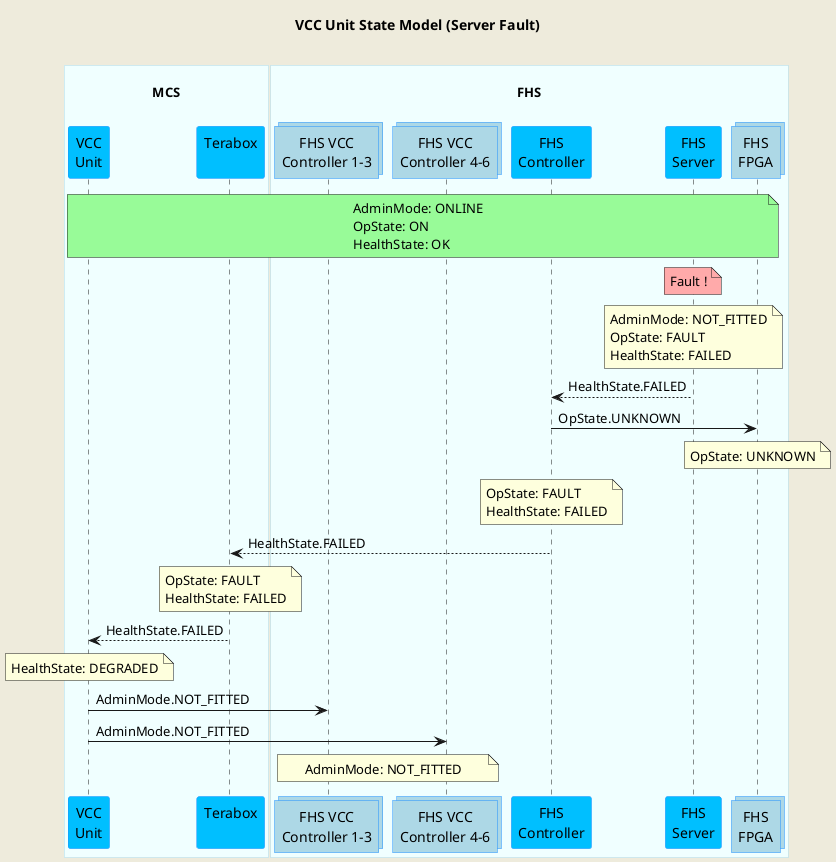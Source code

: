 @startuml
'https://plantuml.com/sequence-diagram
skinparam backgroundColor #EEEBDC
skinparam sequence {
ParticipantBorderColor DodgerBlue
ParticipantBackgroundColor DeepSkyBlue
ActorBorderColor DarkGreen
ActorBackgroundColor Green
BoxBorderColor LightBlue
BoxBackgroundColor #F0FFFF
}
skinparam collections {
  BackGroundColor LightBlue
  BorderColor DodgerBlue
}
skinparam database {
  BackgroundColor LightGreen
  BorderColor DarkGreen
}
title VCC Unit State Model (Server Fault)\n
' participant "LMC\n" as lmc #Thistle
box "\nMCS\n"
  participant "VCC\nUnit" as vcc_unit
  ' participant "Switch\n400Gb" as switch
  participant "Terabox\n" as terabox
end box
' participant "Local\nCache" as cache #Salmon
' participant "PDU\n" as pdu #Orange
' participant "FHS\nBMC" as fhs_bmc #Grey
' participant "FPGA\nBMC" as fpga_bmc #Grey
box "\nFHS\n"
    collections "FHS VCC\nController 1-3" as vcc_cont1
    collections "FHS VCC\nController 4-6" as vcc_cont2

    participant "FHS\nController" as fhs_cont
    participant "FHS\nServer" as fhs_cpu
    collections "FHS\nFPGA" as fhs_fpga
end box

note over vcc_unit, fhs_fpga #PaleGreen  : AdminMode: ONLINE\nOpState: ON\nHealthState: OK

note over fhs_cpu #FFAAAA        : Fault !
note over fhs_cpu                  : AdminMode: NOT_FITTED\nOpState: FAULT\nHealthState: FAILED

fhs_cont           <--  fhs_cpu    : HealthState.FAILED
fhs_cont           ->  fhs_fpga    : OpState.UNKNOWN
note over fhs_fpga                 : OpState: UNKNOWN
note over fhs_cont                 : OpState: FAULT\nHealthState: FAILED

terabox            <--  fhs_cont   : HealthState.FAILED
note over terabox                  : OpState: FAULT\nHealthState: FAILED
vcc_unit           <--  terabox    : HealthState.FAILED
note over vcc_unit                 : HealthState: DEGRADED
vcc_unit            ->  vcc_cont1  : AdminMode.NOT_FITTED
vcc_unit            ->  vcc_cont2  : AdminMode.NOT_FITTED
note over vcc_cont1, vcc_cont2     : AdminMode: NOT_FITTED

' vcc_unit            <-  switch     : HealthState.OK
' vcc_unit            <-  ps         : HealthState.OK
' terabox             ->  terabox    : UpdateHealthState()
' fhs_cont            ->  fhs_cont   : UpdateHealthState()
' fhs_cont            <-  fhs_cpu    : HealthState.OK

' fhs_cont            <-  fhs_fpga2  : HealthState.OK


' vcc_unit            ->  vcc_cont1  : UpdateHealthState()
' vcc_unit            ->  vcc_cont2  : UpdateHealthState()
' note over fhs_cont                 : HealthState.DEGRADED
' note over terabox                  : HealthState.DEGRADED
' note over vcc_unit                 : HealthState.DEGRADED



@enduml